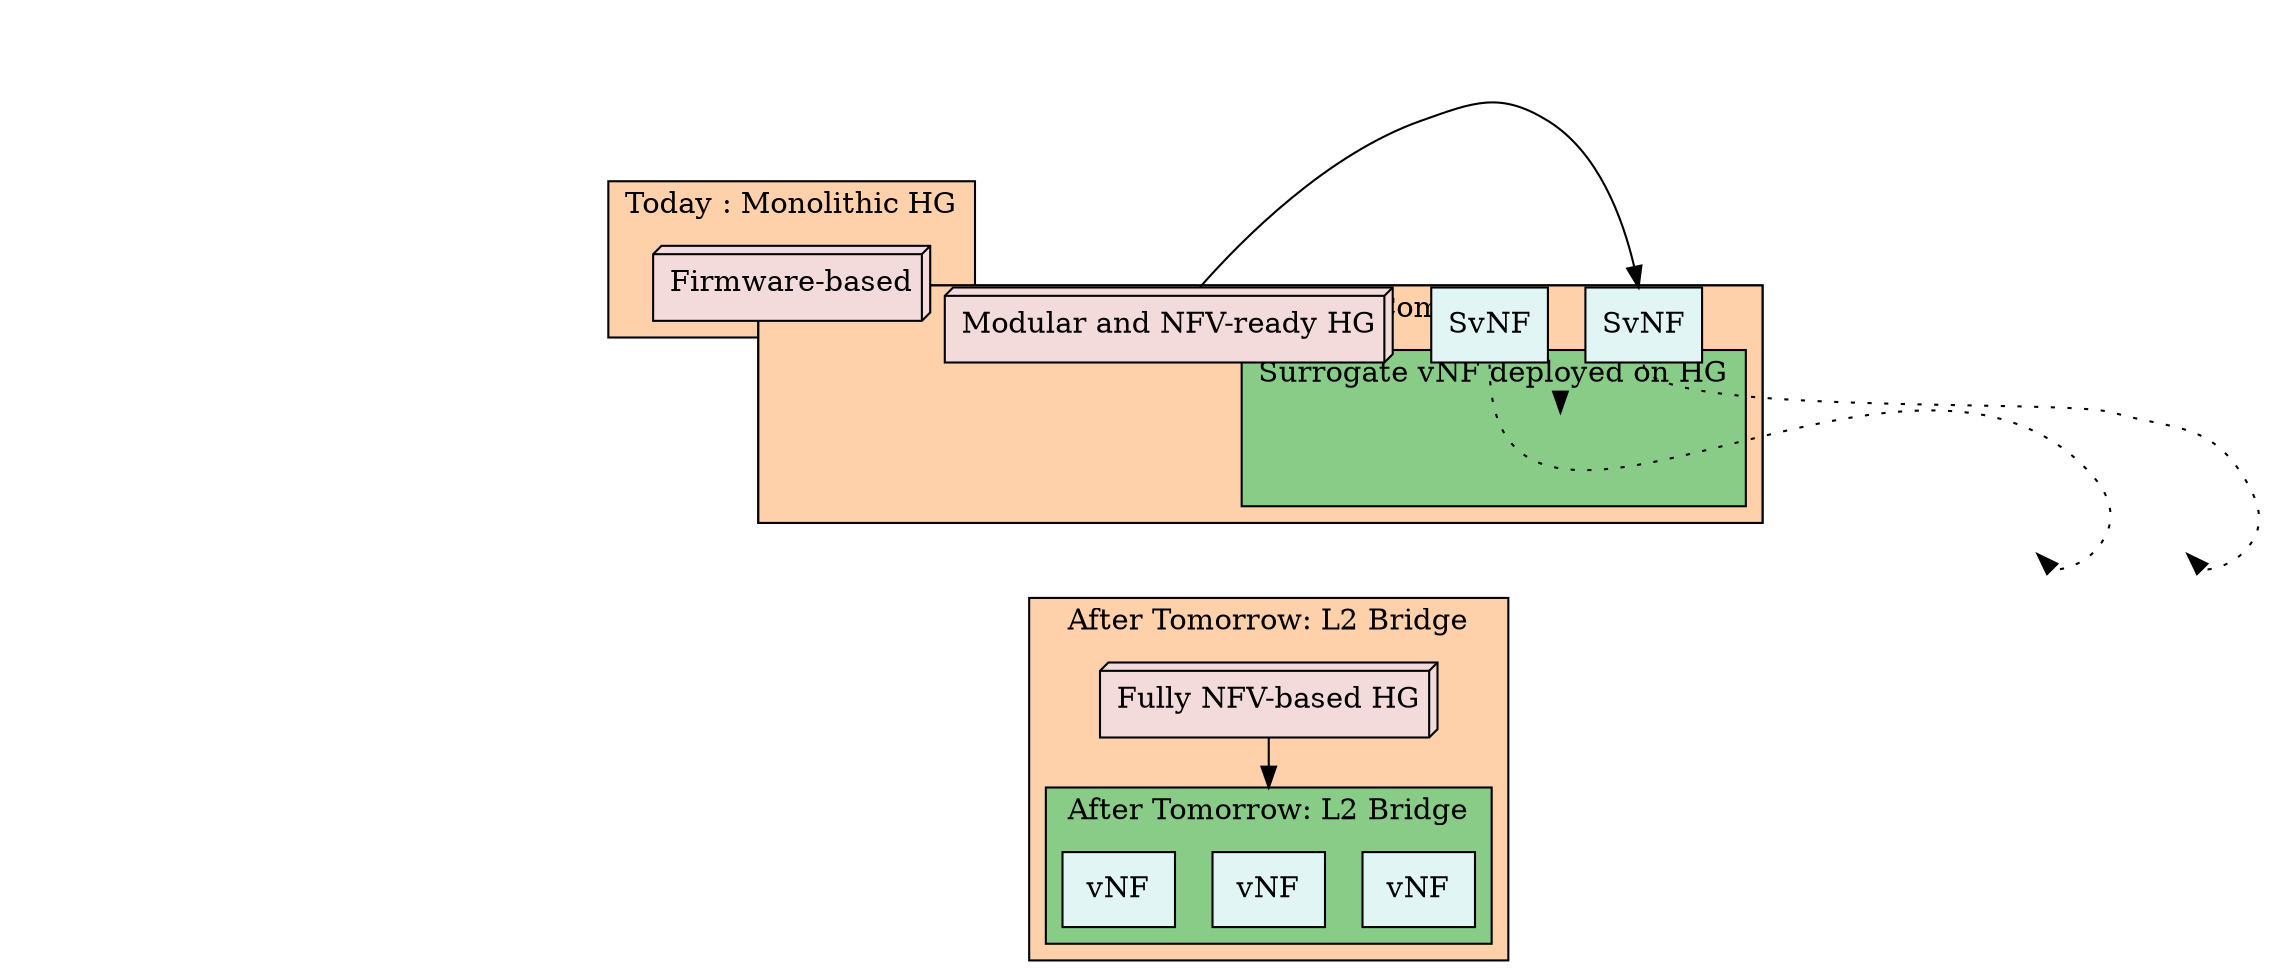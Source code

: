 digraph graphname {
compound=true;
#margin=0;
#overlap=false;
splines=true;
pack=true;
start="random";
sep=0.1;
bgcolor=transparent;	



 {
	 
  
	 
  subgraph cluster0{
	  fillcolor="#FFD1AA";
	  style="filled";
  mono [shape = "box3d", fillcolor="#f3dbdb", style="filled",label="Firmware-based"];
  label="Today : Monolithic HG";
  }
  
  subgraph cluster1{
	  fillcolor="#FFD1AA";
	  style="filled";
	  	  
	  
  mod [shape = "box3d", fillcolor="#f3dbdb", style="filled",label="Modular and NFV-ready HG"];
  label="Tomorrow: HGI and ETSI Compliant";
		  subgraph cluster1_1{
			  fillcolor="#88CC88";
	  style="filled";
			  rank=same;
		  svnf1 [shape = "box", fillcolor="#e1f5f5", style="filled",label="SvNF"];
		  svnf2 [shape = "box", fillcolor="#e1f5f5", style="filled",label="SvNF"];
		   label="Surrogate vNF deployed on HG";
		   
		   
		  }
		  
	      
  }
 
  subgraph cluster2{
	  fillcolor="#FFD1AA";
	  style="filled";
  full [shape = "box3d", fillcolor="#f3dbdb", style="filled",label="Fully NFV-based HG"];
  label="After Tomorrow: L2 Bridge";
  
  subgraph cluster2_2{
	  fillcolor="#88CC88";
	  style="filled";
	  rank=same;
	  vnf1 [shape = "box", fillcolor="#e1f5f5", style="filled",label="vNF"];
	  vnf2 [shape = "box", fillcolor="#e1f5f5", style="filled",label="vNF"];
      vnf3 [shape = "box", fillcolor="#e1f5f5", style="filled",label="vNF"];
    
      }
      
     mod -> svnf1[color="black",  lhead="cluster1_1", minlen=1.8];  
    full -> vnf2 [color="black",  lhead="cluster2_2", minlen=1.8];  
      
      svnf1:s -> vnf2:s [constraint=false,style="dotted"] ;
      
      svnf2:s -> vnf3:s [constraint=false,style="dotted"];
      


	}
	  
  }
  
  
}
